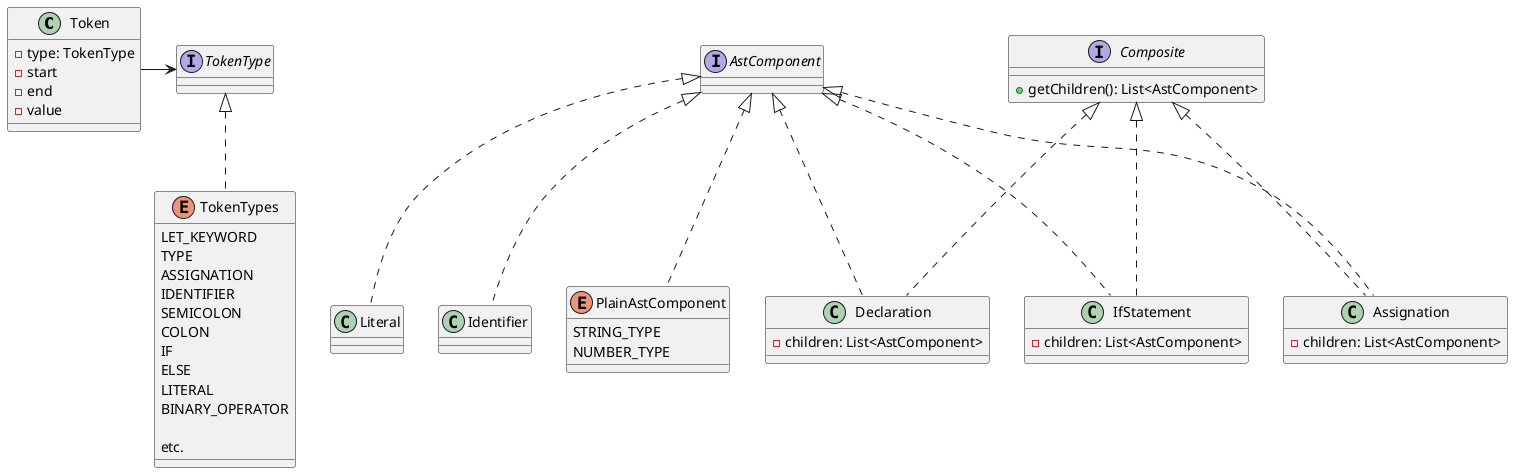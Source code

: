 @startuml
'interface Lexer {
'+ lex(char[]): List<Token>
'}
'interface Parser
'interface Interpreter {
'}

'class Runner

'class Token {
'TokenType type
'Integer start
'Integer end
'String value
'}

'interface Token {
'getStart(): Integer
'getEnd(): Integer
'getValue(): String
'}
'
'class StringToken implements Token {
'
'}
'
'class NumberToken implements Token {
'
'}

class Token {
- type: TokenType
- start
- end
- value
}
interface TokenType {
}
enum TokenTypes implements TokenType {
LET_KEYWORD
TYPE
ASSIGNATION
IDENTIFIER
SEMICOLON
COLON
IF
ELSE
LITERAL
BINARY_OPERATOR

etc.
}
Token -> TokenType

'class Ast {
'    AstType type
'    List<Ast> children
'}
'
'Ast --> AstType
'
'interface AstType {
'
'}

'enum AstTypes implements AstType {
'    DECLARATION
'    ASSIGNATION
'    LITERAL
'    VALUE
'    STRING_TYPE
'    NUMBER_TYPE
'    IDENTIFIER
'    IF_STATEMENT
'    BINARY_EXPRESSION
'    BLOCK_STATEMENT
'
'}

'Ast *-> Ast

'Runner --> Lexer
'Runner --> Parser
'Runner --> Interpreter

'Ast *-> Token
'
'Lexer --> Token
'Parser --> Token
'Parser --> Ast
'Interpreter --> Ast

interface AstComponent {

}

class Literal implements AstComponent
class Identifier implements AstComponent

class Declaration implements AstComponent, Composite {
- children: List<AstComponent>
}
class IfStatement implements AstComponent, Composite {
- children: List<AstComponent>
}
class Assignation implements AstComponent, Composite {
- children: List<AstComponent>
}

interface Composite {
+ getChildren(): List<AstComponent>
}

enum PlainAstComponent implements AstComponent {
    STRING_TYPE
    NUMBER_TYPE
}

@enduml